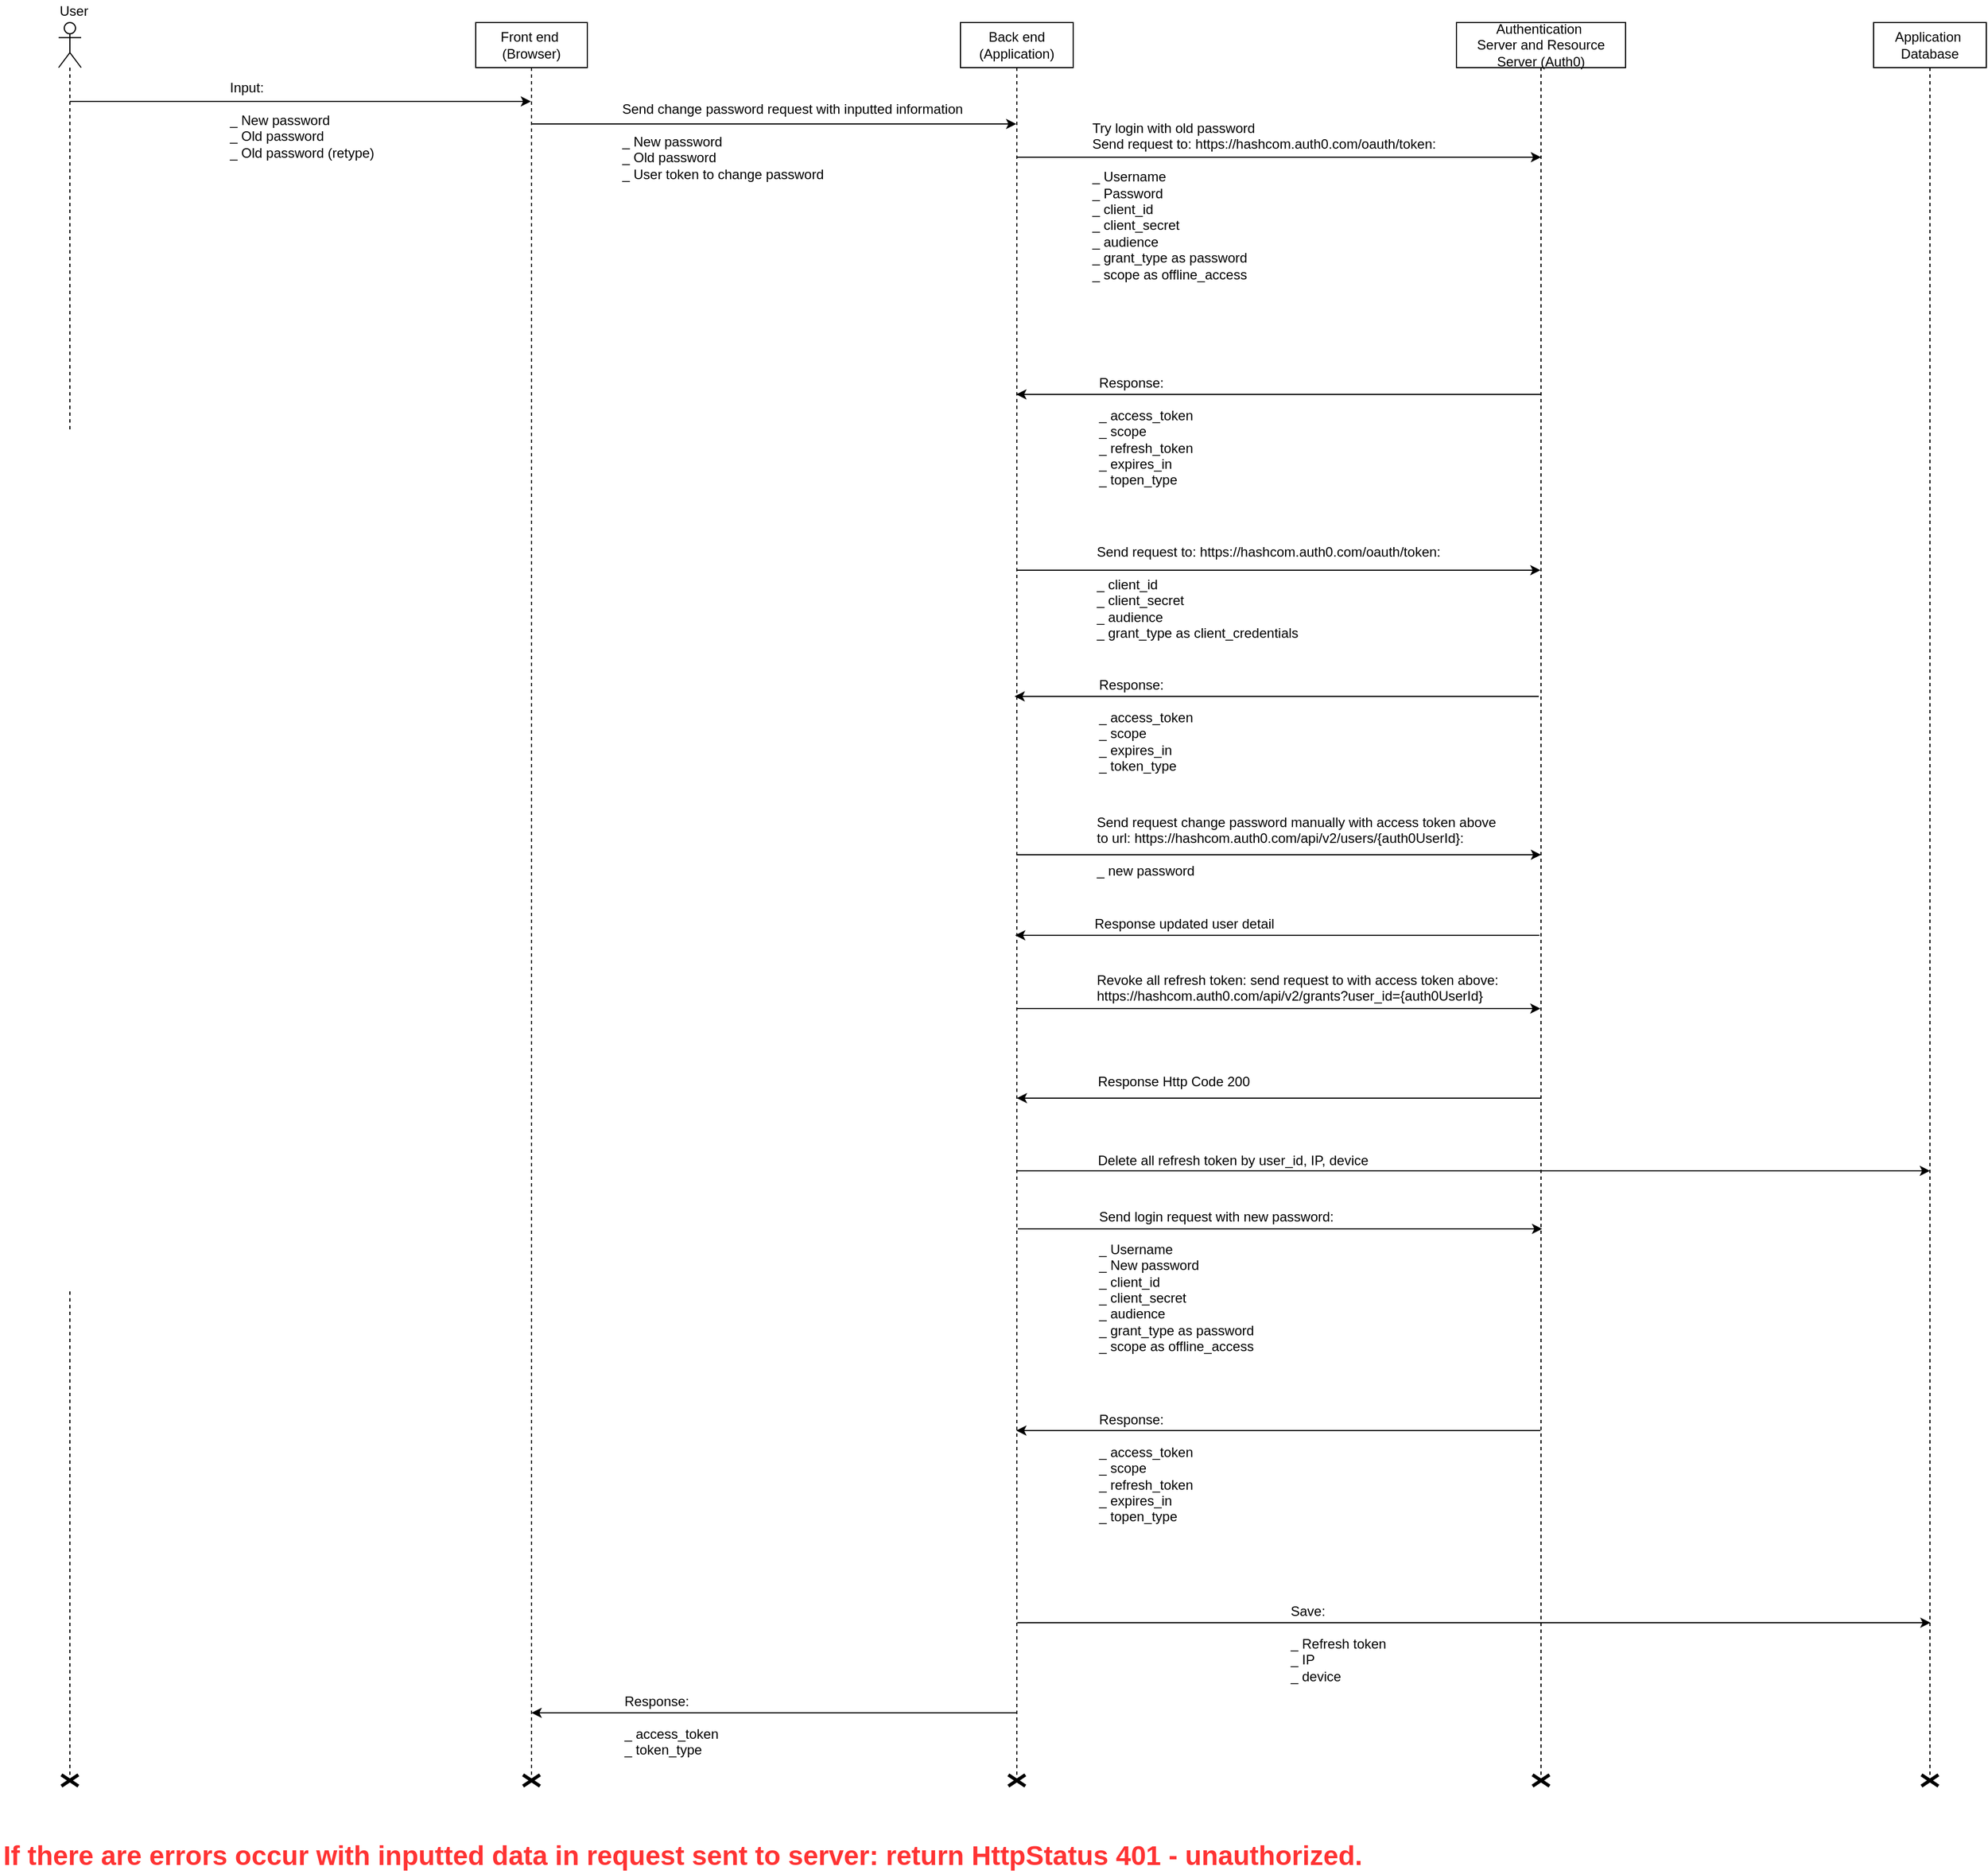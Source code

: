 <mxfile version="10.7.7" type="github"><diagram id="U5BOv9MktrhKUFazpU6f" name="Page-1"><mxGraphModel dx="1376" dy="757" grid="1" gridSize="10" guides="1" tooltips="1" connect="1" arrows="1" fold="1" page="1" pageScale="1" pageWidth="2339" pageHeight="3300" math="0" shadow="0"><root><mxCell id="0"/><mxCell id="1" parent="0"/><mxCell id="fdWZ5QuloVVGur6bjviQ-1" style="edgeStyle=orthogonalEdgeStyle;rounded=0;orthogonalLoop=1;jettySize=auto;html=1;" parent="1" source="fdWZ5QuloVVGur6bjviQ-2" target="fdWZ5QuloVVGur6bjviQ-10" edge="1"><mxGeometry relative="1" as="geometry"><Array as="points"><mxPoint x="790" y="130"/><mxPoint x="790" y="130"/></Array></mxGeometry></mxCell><mxCell id="fdWZ5QuloVVGur6bjviQ-2" value="Front end&amp;nbsp;&lt;br&gt;(Browser)&lt;br&gt;" style="shape=umlLifeline;perimeter=lifelinePerimeter;whiteSpace=wrap;html=1;container=1;collapsible=0;recursiveResize=0;outlineConnect=0;" parent="1" vertex="1"><mxGeometry x="520" y="40" width="99" height="1560" as="geometry"/></mxCell><mxCell id="fdWZ5QuloVVGur6bjviQ-5" value="Authentication&amp;nbsp;&lt;br&gt;Server and Resource Server (Auth0)&lt;br&gt;" style="shape=umlLifeline;perimeter=lifelinePerimeter;whiteSpace=wrap;html=1;container=1;collapsible=0;recursiveResize=0;outlineConnect=0;" parent="1" vertex="1"><mxGeometry x="1390" y="40" width="150" height="1560" as="geometry"/></mxCell><mxCell id="fdWZ5QuloVVGur6bjviQ-6" style="edgeStyle=orthogonalEdgeStyle;rounded=0;orthogonalLoop=1;jettySize=auto;html=1;" parent="1" source="fdWZ5QuloVVGur6bjviQ-14" target="fdWZ5QuloVVGur6bjviQ-2" edge="1"><mxGeometry relative="1" as="geometry"><mxPoint x="169.324" y="110.118" as="sourcePoint"/><Array as="points"><mxPoint x="440" y="110"/><mxPoint x="440" y="110"/></Array></mxGeometry></mxCell><mxCell id="fdWZ5QuloVVGur6bjviQ-8" style="edgeStyle=orthogonalEdgeStyle;rounded=0;orthogonalLoop=1;jettySize=auto;html=1;" parent="1" edge="1"><mxGeometry relative="1" as="geometry"><Array as="points"><mxPoint x="920.5" y="1540"/><mxPoint x="920.5" y="1540"/></Array><mxPoint x="1000" y="1540" as="sourcePoint"/><mxPoint x="569.5" y="1540" as="targetPoint"/></mxGeometry></mxCell><mxCell id="fdWZ5QuloVVGur6bjviQ-10" value="Back end&lt;br&gt;(Application)&lt;br&gt;" style="shape=umlLifeline;perimeter=lifelinePerimeter;whiteSpace=wrap;html=1;container=1;collapsible=0;recursiveResize=0;outlineConnect=0;" parent="1" vertex="1"><mxGeometry x="950" y="40" width="100" height="1560" as="geometry"/></mxCell><mxCell id="fdWZ5QuloVVGur6bjviQ-11" value="Input:&amp;nbsp;&lt;br&gt;&lt;br&gt;_ New password&lt;br&gt;_ Old password&lt;br&gt;_ Old password (retype)&lt;br&gt;&lt;br&gt;" style="text;html=1;resizable=0;points=[];autosize=1;align=left;verticalAlign=top;spacingTop=-4;" parent="1" vertex="1"><mxGeometry x="300" y="88" width="140" height="90" as="geometry"/></mxCell><mxCell id="fdWZ5QuloVVGur6bjviQ-12" value="Send change password request with inputted information&lt;br&gt;&lt;br&gt;_ New password&lt;br&gt;_ Old password&lt;br&gt;_ User token to change password&amp;nbsp;&lt;br&gt;" style="text;html=1;resizable=0;points=[];autosize=1;align=left;verticalAlign=top;spacingTop=-4;" parent="1" vertex="1"><mxGeometry x="648" y="107" width="320" height="70" as="geometry"/></mxCell><mxCell id="fdWZ5QuloVVGur6bjviQ-13" value="Response Http Code 200&lt;br&gt;&lt;br&gt;" style="text;html=1;resizable=0;points=[];autosize=1;align=left;verticalAlign=top;spacingTop=-4;" parent="1" vertex="1"><mxGeometry x="1069.5" y="970" width="150" height="30" as="geometry"/></mxCell><mxCell id="fdWZ5QuloVVGur6bjviQ-14" value="" style="shape=umlLifeline;participant=umlActor;perimeter=lifelinePerimeter;whiteSpace=wrap;html=1;container=1;collapsible=0;recursiveResize=0;verticalAlign=top;spacingTop=36;labelBackgroundColor=#ffffff;outlineConnect=0;" parent="1" vertex="1"><mxGeometry x="150" y="40" width="20" height="1560" as="geometry"/></mxCell><mxCell id="fdWZ5QuloVVGur6bjviQ-15" value="User&amp;nbsp;&lt;br&gt;" style="text;html=1;resizable=0;points=[];autosize=1;align=left;verticalAlign=top;spacingTop=-4;" parent="1" vertex="1"><mxGeometry x="149" y="20" width="40" height="20" as="geometry"/></mxCell><mxCell id="fdWZ5QuloVVGur6bjviQ-20" value="Application&amp;nbsp;&lt;br&gt;Database&lt;br&gt;" style="shape=umlLifeline;perimeter=lifelinePerimeter;whiteSpace=wrap;html=1;container=1;collapsible=0;recursiveResize=0;outlineConnect=0;" parent="1" vertex="1"><mxGeometry x="1760" y="40" width="100" height="1560" as="geometry"/></mxCell><mxCell id="fdWZ5QuloVVGur6bjviQ-23" value="&lt;font style=&quot;font-size: 24px&quot; color=&quot;#ff3333&quot;&gt;If there are errors occur with inputted data in request sent to server: return HttpStatus 401 - unauthorized.&lt;/font&gt;&lt;br&gt;" style="text;html=1;resizable=0;points=[];autosize=1;align=left;verticalAlign=top;spacingTop=-4;fontStyle=1" parent="1" vertex="1"><mxGeometry x="98.5" y="1650" width="1130" height="20" as="geometry"/></mxCell><mxCell id="fdWZ5QuloVVGur6bjviQ-27" style="edgeStyle=orthogonalEdgeStyle;rounded=0;orthogonalLoop=1;jettySize=auto;html=1;" parent="1" edge="1"><mxGeometry relative="1" as="geometry"><Array as="points"><mxPoint x="1218.5" y="638"/><mxPoint x="1218.5" y="638"/></Array><mxPoint x="1463" y="638" as="sourcePoint"/><mxPoint x="998" y="638" as="targetPoint"/></mxGeometry></mxCell><mxCell id="fdWZ5QuloVVGur6bjviQ-28" style="edgeStyle=orthogonalEdgeStyle;rounded=0;orthogonalLoop=1;jettySize=auto;html=1;" parent="1" edge="1"><mxGeometry relative="1" as="geometry"><Array as="points"><mxPoint x="1230" y="526"/><mxPoint x="1230" y="526"/></Array><mxPoint x="999.5" y="526" as="sourcePoint"/><mxPoint x="1464.5" y="526" as="targetPoint"/></mxGeometry></mxCell><mxCell id="fdWZ5QuloVVGur6bjviQ-29" value="Send request to:&amp;nbsp;&lt;span&gt;https://hashcom.auth0.com/oauth/token:&lt;br&gt;&lt;br&gt;_&amp;nbsp;&lt;/span&gt;&lt;span&gt;client_id&lt;/span&gt;&lt;span&gt;&lt;br&gt;&lt;/span&gt;&lt;span&gt;_ client_secret&lt;br&gt;_ audience&lt;br&gt;_ grant_type as&amp;nbsp;&lt;/span&gt;&lt;span&gt;client_credentials&lt;/span&gt;&lt;br&gt;" style="text;html=1;resizable=0;points=[];autosize=1;align=left;verticalAlign=top;spacingTop=-4;" parent="1" vertex="1"><mxGeometry x="1069" y="500" width="320" height="90" as="geometry"/></mxCell><mxCell id="fdWZ5QuloVVGur6bjviQ-30" value="Response:&lt;br&gt;&lt;br&gt;_ access_token&lt;br&gt;_ scope&lt;br&gt;_ expires_in&lt;br&gt;_ token_type&lt;br&gt;" style="text;html=1;resizable=0;points=[];autosize=1;align=left;verticalAlign=top;spacingTop=-4;" parent="1" vertex="1"><mxGeometry x="1070.5" y="618" width="100" height="90" as="geometry"/></mxCell><mxCell id="fdWZ5QuloVVGur6bjviQ-31" style="edgeStyle=orthogonalEdgeStyle;rounded=0;orthogonalLoop=1;jettySize=auto;html=1;" parent="1" edge="1"><mxGeometry relative="1" as="geometry"><Array as="points"><mxPoint x="1230.5" y="778.5"/><mxPoint x="1230.5" y="778.5"/></Array><mxPoint x="1000" y="778.5" as="sourcePoint"/><mxPoint x="1465" y="778.5" as="targetPoint"/></mxGeometry></mxCell><mxCell id="fdWZ5QuloVVGur6bjviQ-32" value="Send request change password manually with access token above&lt;br&gt;to url:&amp;nbsp;https://hashcom.auth0.com/api/v2/users/{auth0UserId}:&lt;br&gt;&lt;br&gt;_ new password&lt;br&gt;" style="text;html=1;resizable=0;points=[];autosize=1;align=left;verticalAlign=top;spacingTop=-4;" parent="1" vertex="1"><mxGeometry x="1068.5" y="740" width="370" height="60" as="geometry"/></mxCell><mxCell id="fdWZ5QuloVVGur6bjviQ-33" style="edgeStyle=orthogonalEdgeStyle;rounded=0;orthogonalLoop=1;jettySize=auto;html=1;" parent="1" edge="1"><mxGeometry relative="1" as="geometry"><Array as="points"><mxPoint x="1219" y="850"/><mxPoint x="1219" y="850"/></Array><mxPoint x="1463.5" y="850" as="sourcePoint"/><mxPoint x="998.5" y="850" as="targetPoint"/></mxGeometry></mxCell><mxCell id="fdWZ5QuloVVGur6bjviQ-34" value="Response updated user detail" style="text;html=1;resizable=0;points=[];autosize=1;align=left;verticalAlign=top;spacingTop=-4;" parent="1" vertex="1"><mxGeometry x="1067" y="830" width="170" height="20" as="geometry"/></mxCell><mxCell id="fdWZ5QuloVVGur6bjviQ-35" style="edgeStyle=orthogonalEdgeStyle;rounded=0;orthogonalLoop=1;jettySize=auto;html=1;" parent="1" edge="1"><mxGeometry relative="1" as="geometry"><Array as="points"><mxPoint x="1230" y="915"/><mxPoint x="1230" y="915"/></Array><mxPoint x="999.5" y="915" as="sourcePoint"/><mxPoint x="1464.5" y="915" as="targetPoint"/></mxGeometry></mxCell><mxCell id="fdWZ5QuloVVGur6bjviQ-36" style="edgeStyle=orthogonalEdgeStyle;rounded=0;orthogonalLoop=1;jettySize=auto;html=1;" parent="1" edge="1"><mxGeometry relative="1" as="geometry"><Array as="points"><mxPoint x="1220.5" y="994.5"/><mxPoint x="1220.5" y="994.5"/></Array><mxPoint x="1465" y="994.5" as="sourcePoint"/><mxPoint x="1000" y="994.5" as="targetPoint"/></mxGeometry></mxCell><mxCell id="fdWZ5QuloVVGur6bjviQ-37" value="Revoke all refresh token: send request to with access token above:&lt;br&gt;&lt;span&gt;https://hashcom.auth0.com/api/v2/grants?user_id={auth0UserId}&lt;/span&gt;&lt;br&gt;" style="text;html=1;resizable=0;points=[];autosize=1;align=left;verticalAlign=top;spacingTop=-4;" parent="1" vertex="1"><mxGeometry x="1068.5" y="880" width="370" height="30" as="geometry"/></mxCell><mxCell id="XaO6pJbfds_yYDEHxtjm-2" style="edgeStyle=orthogonalEdgeStyle;rounded=0;orthogonalLoop=1;jettySize=auto;html=1;" parent="1" edge="1"><mxGeometry relative="1" as="geometry"><Array as="points"><mxPoint x="1231.5" y="1110"/><mxPoint x="1231.5" y="1110"/></Array><mxPoint x="1001" y="1110.5" as="sourcePoint"/><mxPoint x="1466" y="1110.5" as="targetPoint"/></mxGeometry></mxCell><mxCell id="XaO6pJbfds_yYDEHxtjm-3" value="Send login request with new password:&lt;br&gt;&lt;br&gt;_ Username&lt;br&gt;_ New password&lt;br&gt;_&amp;nbsp;client_id&lt;br&gt;_ client_secret&lt;br&gt;_ audience&lt;br&gt;_ grant_type as password&lt;br&gt;_ scope as&amp;nbsp;offline_access&lt;br&gt;&lt;br&gt;" style="text;html=1;resizable=0;points=[];autosize=1;align=left;verticalAlign=top;spacingTop=-4;" parent="1" vertex="1"><mxGeometry x="1070.5" y="1090" width="220" height="140" as="geometry"/></mxCell><mxCell id="XaO6pJbfds_yYDEHxtjm-4" style="edgeStyle=orthogonalEdgeStyle;rounded=0;orthogonalLoop=1;jettySize=auto;html=1;" parent="1" edge="1"><mxGeometry relative="1" as="geometry"><Array as="points"><mxPoint x="1219.5" y="1289.5"/><mxPoint x="1219.5" y="1289.5"/></Array><mxPoint x="1464.5" y="1289.5" as="sourcePoint"/><mxPoint x="999.5" y="1289.5" as="targetPoint"/></mxGeometry></mxCell><mxCell id="fdWZ5QuloVVGur6bjviQ-40" value="" style="shape=umlDestroy;whiteSpace=wrap;html=1;strokeWidth=3;" parent="1" vertex="1"><mxGeometry x="562" y="1595" width="15" height="10" as="geometry"/></mxCell><mxCell id="fdWZ5QuloVVGur6bjviQ-39" value="" style="shape=umlDestroy;whiteSpace=wrap;html=1;strokeWidth=3;" parent="1" vertex="1"><mxGeometry x="992.5" y="1595" width="15" height="10" as="geometry"/></mxCell><mxCell id="fdWZ5QuloVVGur6bjviQ-41" value="" style="shape=umlDestroy;whiteSpace=wrap;html=1;strokeWidth=3;" parent="1" vertex="1"><mxGeometry x="152.5" y="1595" width="15" height="10" as="geometry"/></mxCell><mxCell id="fdWZ5QuloVVGur6bjviQ-38" value="" style="shape=umlDestroy;whiteSpace=wrap;html=1;strokeWidth=3;" parent="1" vertex="1"><mxGeometry x="1457.5" y="1595" width="15" height="10" as="geometry"/></mxCell><mxCell id="fdWZ5QuloVVGur6bjviQ-42" value="" style="shape=umlDestroy;whiteSpace=wrap;html=1;strokeWidth=3;" parent="1" vertex="1"><mxGeometry x="1802.5" y="1595" width="15" height="10" as="geometry"/></mxCell><mxCell id="XaO6pJbfds_yYDEHxtjm-9" value="Response:&lt;br&gt;&lt;br&gt;_ access_token&lt;br&gt;_ scope&lt;br&gt;_ refresh_token&lt;br&gt;_ expires_in&lt;br&gt;_ topen_type&lt;br&gt;" style="text;html=1;resizable=0;points=[];autosize=1;align=left;verticalAlign=top;spacingTop=-4;" parent="1" vertex="1"><mxGeometry x="1071" y="1270" width="100" height="100" as="geometry"/></mxCell><mxCell id="XaO6pJbfds_yYDEHxtjm-10" value="Response:&lt;br&gt;&lt;br&gt;_ access_token&lt;br&gt;_ token_type&lt;br&gt;" style="text;html=1;resizable=0;points=[];autosize=1;align=left;verticalAlign=top;spacingTop=-4;" parent="1" vertex="1"><mxGeometry x="650" y="1520" width="100" height="60" as="geometry"/></mxCell><mxCell id="XaO6pJbfds_yYDEHxtjm-11" style="edgeStyle=orthogonalEdgeStyle;rounded=0;orthogonalLoop=1;jettySize=auto;html=1;" parent="1" edge="1"><mxGeometry relative="1" as="geometry"><mxPoint x="1810.5" y="1460" as="targetPoint"/><Array as="points"><mxPoint x="1161" y="1460"/><mxPoint x="1161" y="1460"/></Array><mxPoint x="1000.5" y="1460" as="sourcePoint"/></mxGeometry></mxCell><mxCell id="XaO6pJbfds_yYDEHxtjm-12" value="Save:&lt;br&gt;&lt;br&gt;_ Refresh token&amp;nbsp;&lt;br&gt;_ IP&lt;br&gt;_ device&lt;br&gt;" style="text;html=1;resizable=0;points=[];autosize=1;align=left;verticalAlign=top;spacingTop=-4;" parent="1" vertex="1"><mxGeometry x="1240.5" y="1440" width="100" height="70" as="geometry"/></mxCell><mxCell id="XaO6pJbfds_yYDEHxtjm-13" style="edgeStyle=orthogonalEdgeStyle;rounded=0;orthogonalLoop=1;jettySize=auto;html=1;" parent="1" edge="1"><mxGeometry relative="1" as="geometry"><Array as="points"><mxPoint x="1230" y="159.5"/><mxPoint x="1230" y="159.5"/></Array><mxPoint x="1000" y="159.5" as="sourcePoint"/><mxPoint x="1465" y="159.5" as="targetPoint"/></mxGeometry></mxCell><UserObject label="Try login with old password&lt;br&gt;Send request to:&amp;nbsp;https://hashcom.auth0.com/oauth/token:&lt;br&gt;&lt;br&gt;_ Username&lt;br&gt;_ Password&lt;br&gt;_&amp;nbsp;client_id&lt;br&gt;_ client_secret&lt;br&gt;_ audience&lt;br&gt;_ grant_type as password&lt;br&gt;_ scope as&amp;nbsp;offline_access" id="XaO6pJbfds_yYDEHxtjm-15"><mxCell style="text;html=1;" parent="1" vertex="1"><mxGeometry x="1064.5" y="120" width="311" height="128" as="geometry"/></mxCell></UserObject><mxCell id="XaO6pJbfds_yYDEHxtjm-18" style="edgeStyle=orthogonalEdgeStyle;rounded=0;orthogonalLoop=1;jettySize=auto;html=1;" parent="1" edge="1"><mxGeometry relative="1" as="geometry"><Array as="points"><mxPoint x="1219" y="369.5"/><mxPoint x="1219" y="369.5"/></Array><mxPoint x="1464.5" y="370" as="sourcePoint"/><mxPoint x="999.5" y="370" as="targetPoint"/></mxGeometry></mxCell><mxCell id="XaO6pJbfds_yYDEHxtjm-19" value="Response:&lt;br&gt;&lt;br&gt;_ access_token&lt;br&gt;_ scope&lt;br&gt;_ refresh_token&lt;br&gt;_ expires_in&lt;br&gt;_ topen_type&lt;br&gt;" style="text;html=1;resizable=0;points=[];autosize=1;align=left;verticalAlign=top;spacingTop=-4;" parent="1" vertex="1"><mxGeometry x="1070.5" y="350" width="100" height="100" as="geometry"/></mxCell><mxCell id="XaO6pJbfds_yYDEHxtjm-20" style="edgeStyle=orthogonalEdgeStyle;rounded=0;orthogonalLoop=1;jettySize=auto;html=1;" parent="1" edge="1"><mxGeometry relative="1" as="geometry"><mxPoint x="1810" y="1059" as="targetPoint"/><Array as="points"><mxPoint x="1159.5" y="1058.5"/><mxPoint x="1159.5" y="1058.5"/></Array><mxPoint x="1000" y="1059" as="sourcePoint"/></mxGeometry></mxCell><mxCell id="XaO6pJbfds_yYDEHxtjm-21" value="Delete all refresh token by user_id, IP, device" style="text;html=1;resizable=0;points=[];autosize=1;align=left;verticalAlign=top;spacingTop=-4;" parent="1" vertex="1"><mxGeometry x="1069.5" y="1040" width="260" height="20" as="geometry"/></mxCell></root></mxGraphModel></diagram></mxfile>